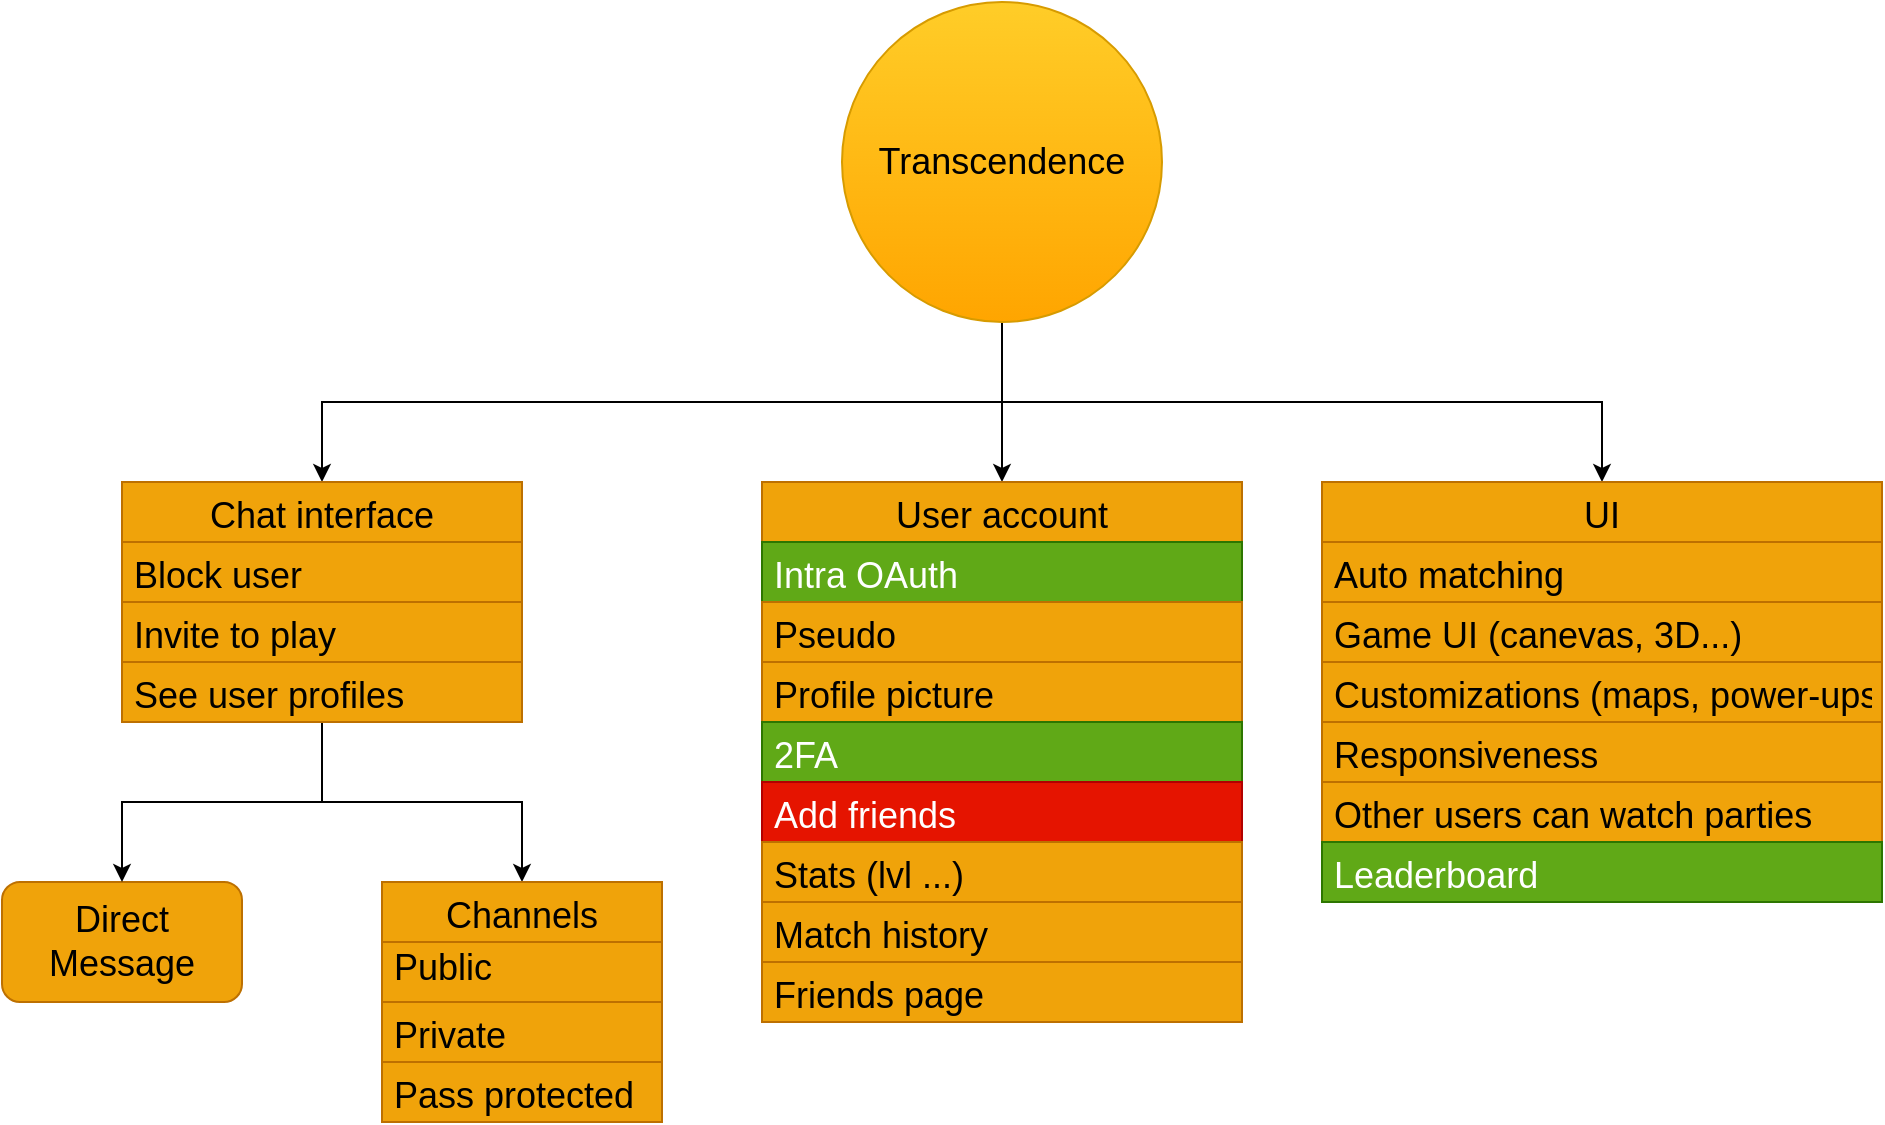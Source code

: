 <mxfile version="17.4.2" type="device"><diagram id="H6v1bpZ2FM-9dGSdOjOd" name="Page-1"><mxGraphModel dx="1268" dy="566" grid="1" gridSize="10" guides="1" tooltips="1" connect="1" arrows="1" fold="1" page="0" pageScale="1" pageWidth="850" pageHeight="1100" math="0" shadow="0"><root><mxCell id="0"/><mxCell id="1" parent="0"/><mxCell id="n9RMYj6TtVI811Dv7aZE-14" style="edgeStyle=orthogonalEdgeStyle;rounded=0;orthogonalLoop=1;jettySize=auto;html=1;fontSize=18;entryX=0.5;entryY=0;entryDx=0;entryDy=0;" parent="1" source="rqxA22tQ074tUgq13iSX-1" target="n9RMYj6TtVI811Dv7aZE-16" edge="1"><mxGeometry relative="1" as="geometry"><Array as="points"><mxPoint x="480" y="200"/><mxPoint x="140" y="200"/></Array></mxGeometry></mxCell><mxCell id="n9RMYj6TtVI811Dv7aZE-32" style="edgeStyle=orthogonalEdgeStyle;rounded=0;orthogonalLoop=1;jettySize=auto;html=1;fontSize=18;" parent="1" source="rqxA22tQ074tUgq13iSX-1" target="n9RMYj6TtVI811Dv7aZE-28" edge="1"><mxGeometry relative="1" as="geometry"/></mxCell><mxCell id="n9RMYj6TtVI811Dv7aZE-43" style="edgeStyle=orthogonalEdgeStyle;rounded=0;orthogonalLoop=1;jettySize=auto;html=1;fontSize=18;" parent="1" source="rqxA22tQ074tUgq13iSX-1" target="n9RMYj6TtVI811Dv7aZE-37" edge="1"><mxGeometry relative="1" as="geometry"><Array as="points"><mxPoint x="480" y="200"/><mxPoint x="780" y="200"/></Array></mxGeometry></mxCell><mxCell id="rqxA22tQ074tUgq13iSX-1" value="&lt;font style=&quot;font-size: 18px&quot;&gt;Transcendence&lt;/font&gt;" style="ellipse;whiteSpace=wrap;html=1;aspect=fixed;fillColor=#ffcd28;strokeColor=#d79b00;gradientColor=#ffa500;" parent="1" vertex="1"><mxGeometry x="400" width="160" height="160" as="geometry"/></mxCell><mxCell id="n9RMYj6TtVI811Dv7aZE-13" value="Direct Message" style="rounded=1;whiteSpace=wrap;html=1;fontSize=18;fillColor=#f0a30a;fontColor=#000000;strokeColor=#BD7000;" parent="1" vertex="1"><mxGeometry x="-20" y="440" width="120" height="60" as="geometry"/></mxCell><mxCell id="n9RMYj6TtVI811Dv7aZE-21" style="edgeStyle=orthogonalEdgeStyle;rounded=0;orthogonalLoop=1;jettySize=auto;html=1;fontSize=18;" parent="1" source="n9RMYj6TtVI811Dv7aZE-16" target="n9RMYj6TtVI811Dv7aZE-13" edge="1"><mxGeometry relative="1" as="geometry"/></mxCell><mxCell id="n9RMYj6TtVI811Dv7aZE-27" style="edgeStyle=orthogonalEdgeStyle;rounded=0;orthogonalLoop=1;jettySize=auto;html=1;fontSize=18;" parent="1" source="n9RMYj6TtVI811Dv7aZE-16" target="n9RMYj6TtVI811Dv7aZE-23" edge="1"><mxGeometry relative="1" as="geometry"/></mxCell><mxCell id="n9RMYj6TtVI811Dv7aZE-16" value="Chat interface" style="swimlane;fontStyle=0;childLayout=stackLayout;horizontal=1;startSize=30;horizontalStack=0;resizeParent=1;resizeParentMax=0;resizeLast=0;collapsible=1;marginBottom=0;fontSize=18;fillColor=#f0a30a;fontColor=#000000;strokeColor=#BD7000;" parent="1" vertex="1"><mxGeometry x="40" y="240" width="200" height="120" as="geometry"/></mxCell><mxCell id="n9RMYj6TtVI811Dv7aZE-17" value="Block user" style="text;strokeColor=#BD7000;fillColor=#f0a30a;align=left;verticalAlign=middle;spacingLeft=4;spacingRight=4;overflow=hidden;points=[[0,0.5],[1,0.5]];portConstraint=eastwest;rotatable=0;fontSize=18;fontColor=#000000;" parent="n9RMYj6TtVI811Dv7aZE-16" vertex="1"><mxGeometry y="30" width="200" height="30" as="geometry"/></mxCell><mxCell id="n9RMYj6TtVI811Dv7aZE-18" value="Invite to play" style="text;strokeColor=#BD7000;fillColor=#f0a30a;align=left;verticalAlign=middle;spacingLeft=4;spacingRight=4;overflow=hidden;points=[[0,0.5],[1,0.5]];portConstraint=eastwest;rotatable=0;fontSize=18;fontColor=#000000;" parent="n9RMYj6TtVI811Dv7aZE-16" vertex="1"><mxGeometry y="60" width="200" height="30" as="geometry"/></mxCell><mxCell id="n9RMYj6TtVI811Dv7aZE-19" value="See user profiles" style="text;strokeColor=#BD7000;fillColor=#f0a30a;align=left;verticalAlign=middle;spacingLeft=4;spacingRight=4;overflow=hidden;points=[[0,0.5],[1,0.5]];portConstraint=eastwest;rotatable=0;fontSize=18;fontColor=#000000;" parent="n9RMYj6TtVI811Dv7aZE-16" vertex="1"><mxGeometry y="90" width="200" height="30" as="geometry"/></mxCell><mxCell id="n9RMYj6TtVI811Dv7aZE-23" value="Channels" style="swimlane;fontStyle=0;childLayout=stackLayout;horizontal=1;startSize=30;horizontalStack=0;resizeParent=1;resizeParentMax=0;resizeLast=0;collapsible=1;marginBottom=0;fontSize=18;fillColor=#f0a30a;fontColor=#000000;strokeColor=#BD7000;" parent="1" vertex="1"><mxGeometry x="170" y="440" width="140" height="120" as="geometry"/></mxCell><mxCell id="n9RMYj6TtVI811Dv7aZE-24" value="Public&#10;" style="text;strokeColor=#BD7000;fillColor=#f0a30a;align=left;verticalAlign=middle;spacingLeft=4;spacingRight=4;overflow=hidden;points=[[0,0.5],[1,0.5]];portConstraint=eastwest;rotatable=0;fontSize=18;fontColor=#000000;" parent="n9RMYj6TtVI811Dv7aZE-23" vertex="1"><mxGeometry y="30" width="140" height="30" as="geometry"/></mxCell><mxCell id="n9RMYj6TtVI811Dv7aZE-25" value="Private" style="text;strokeColor=#BD7000;fillColor=#f0a30a;align=left;verticalAlign=middle;spacingLeft=4;spacingRight=4;overflow=hidden;points=[[0,0.5],[1,0.5]];portConstraint=eastwest;rotatable=0;fontSize=18;fontColor=#000000;" parent="n9RMYj6TtVI811Dv7aZE-23" vertex="1"><mxGeometry y="60" width="140" height="30" as="geometry"/></mxCell><mxCell id="n9RMYj6TtVI811Dv7aZE-26" value="Pass protected" style="text;strokeColor=#BD7000;fillColor=#f0a30a;align=left;verticalAlign=middle;spacingLeft=4;spacingRight=4;overflow=hidden;points=[[0,0.5],[1,0.5]];portConstraint=eastwest;rotatable=0;fontSize=18;fontColor=#000000;" parent="n9RMYj6TtVI811Dv7aZE-23" vertex="1"><mxGeometry y="90" width="140" height="30" as="geometry"/></mxCell><mxCell id="n9RMYj6TtVI811Dv7aZE-28" value="User account" style="swimlane;fontStyle=0;childLayout=stackLayout;horizontal=1;startSize=30;horizontalStack=0;resizeParent=1;resizeParentMax=0;resizeLast=0;collapsible=1;marginBottom=0;fontSize=18;fillColor=#f0a30a;fontColor=#000000;strokeColor=#BD7000;" parent="1" vertex="1"><mxGeometry x="360" y="240" width="240" height="270" as="geometry"/></mxCell><mxCell id="n9RMYj6TtVI811Dv7aZE-29" value="Intra OAuth" style="text;strokeColor=#2D7600;fillColor=#60a917;align=left;verticalAlign=middle;spacingLeft=4;spacingRight=4;overflow=hidden;points=[[0,0.5],[1,0.5]];portConstraint=eastwest;rotatable=0;fontSize=18;fontColor=#ffffff;" parent="n9RMYj6TtVI811Dv7aZE-28" vertex="1"><mxGeometry y="30" width="240" height="30" as="geometry"/></mxCell><mxCell id="n9RMYj6TtVI811Dv7aZE-30" value="Pseudo" style="text;strokeColor=#BD7000;fillColor=#f0a30a;align=left;verticalAlign=middle;spacingLeft=4;spacingRight=4;overflow=hidden;points=[[0,0.5],[1,0.5]];portConstraint=eastwest;rotatable=0;fontSize=18;fontColor=#000000;" parent="n9RMYj6TtVI811Dv7aZE-28" vertex="1"><mxGeometry y="60" width="240" height="30" as="geometry"/></mxCell><mxCell id="n9RMYj6TtVI811Dv7aZE-31" value="Profile picture" style="text;strokeColor=#BD7000;fillColor=#f0a30a;align=left;verticalAlign=middle;spacingLeft=4;spacingRight=4;overflow=hidden;points=[[0,0.5],[1,0.5]];portConstraint=eastwest;rotatable=0;fontSize=18;fontColor=#000000;" parent="n9RMYj6TtVI811Dv7aZE-28" vertex="1"><mxGeometry y="90" width="240" height="30" as="geometry"/></mxCell><mxCell id="n9RMYj6TtVI811Dv7aZE-33" value="2FA" style="text;strokeColor=#2D7600;fillColor=#60a917;align=left;verticalAlign=middle;spacingLeft=4;spacingRight=4;overflow=hidden;points=[[0,0.5],[1,0.5]];portConstraint=eastwest;rotatable=0;fontSize=18;fontColor=#ffffff;" parent="n9RMYj6TtVI811Dv7aZE-28" vertex="1"><mxGeometry y="120" width="240" height="30" as="geometry"/></mxCell><mxCell id="n9RMYj6TtVI811Dv7aZE-34" value="Add friends" style="text;strokeColor=#B20000;fillColor=#e51400;align=left;verticalAlign=middle;spacingLeft=4;spacingRight=4;overflow=hidden;points=[[0,0.5],[1,0.5]];portConstraint=eastwest;rotatable=0;fontSize=18;fontColor=#ffffff;" parent="n9RMYj6TtVI811Dv7aZE-28" vertex="1"><mxGeometry y="150" width="240" height="30" as="geometry"/></mxCell><mxCell id="n9RMYj6TtVI811Dv7aZE-35" value="Stats (lvl ...)" style="text;strokeColor=#BD7000;fillColor=#f0a30a;align=left;verticalAlign=middle;spacingLeft=4;spacingRight=4;overflow=hidden;points=[[0,0.5],[1,0.5]];portConstraint=eastwest;rotatable=0;fontSize=18;fontColor=#000000;" parent="n9RMYj6TtVI811Dv7aZE-28" vertex="1"><mxGeometry y="180" width="240" height="30" as="geometry"/></mxCell><mxCell id="n9RMYj6TtVI811Dv7aZE-36" value="Match history" style="text;strokeColor=#BD7000;fillColor=#f0a30a;align=left;verticalAlign=middle;spacingLeft=4;spacingRight=4;overflow=hidden;points=[[0,0.5],[1,0.5]];portConstraint=eastwest;rotatable=0;fontSize=18;fontColor=#000000;" parent="n9RMYj6TtVI811Dv7aZE-28" vertex="1"><mxGeometry y="210" width="240" height="30" as="geometry"/></mxCell><mxCell id="nKcnkPBu6hasXPv8YYb3-3" value="Friends page" style="text;strokeColor=#BD7000;fillColor=#f0a30a;align=left;verticalAlign=middle;spacingLeft=4;spacingRight=4;overflow=hidden;points=[[0,0.5],[1,0.5]];portConstraint=eastwest;rotatable=0;fontSize=18;fontColor=#000000;" vertex="1" parent="n9RMYj6TtVI811Dv7aZE-28"><mxGeometry y="240" width="240" height="30" as="geometry"/></mxCell><mxCell id="n9RMYj6TtVI811Dv7aZE-37" value="UI" style="swimlane;fontStyle=0;childLayout=stackLayout;horizontal=1;startSize=30;horizontalStack=0;resizeParent=1;resizeParentMax=0;resizeLast=0;collapsible=1;marginBottom=0;fontSize=18;fillColor=#f0a30a;fontColor=#000000;strokeColor=#BD7000;" parent="1" vertex="1"><mxGeometry x="640" y="240" width="280" height="210" as="geometry"/></mxCell><mxCell id="n9RMYj6TtVI811Dv7aZE-38" value="Auto matching" style="text;strokeColor=#BD7000;fillColor=#f0a30a;align=left;verticalAlign=middle;spacingLeft=4;spacingRight=4;overflow=hidden;points=[[0,0.5],[1,0.5]];portConstraint=eastwest;rotatable=0;fontSize=18;fontColor=#000000;" parent="n9RMYj6TtVI811Dv7aZE-37" vertex="1"><mxGeometry y="30" width="280" height="30" as="geometry"/></mxCell><mxCell id="n9RMYj6TtVI811Dv7aZE-39" value="Game UI (canevas, 3D...)" style="text;strokeColor=#BD7000;fillColor=#f0a30a;align=left;verticalAlign=middle;spacingLeft=4;spacingRight=4;overflow=hidden;points=[[0,0.5],[1,0.5]];portConstraint=eastwest;rotatable=0;fontSize=18;fontColor=#000000;" parent="n9RMYj6TtVI811Dv7aZE-37" vertex="1"><mxGeometry y="60" width="280" height="30" as="geometry"/></mxCell><mxCell id="n9RMYj6TtVI811Dv7aZE-40" value="Customizations (maps, power-ups ...)" style="text;strokeColor=#BD7000;fillColor=#f0a30a;align=left;verticalAlign=middle;spacingLeft=4;spacingRight=4;overflow=hidden;points=[[0,0.5],[1,0.5]];portConstraint=eastwest;rotatable=0;fontSize=18;fontColor=#000000;" parent="n9RMYj6TtVI811Dv7aZE-37" vertex="1"><mxGeometry y="90" width="280" height="30" as="geometry"/></mxCell><mxCell id="n9RMYj6TtVI811Dv7aZE-41" value="Responsiveness" style="text;strokeColor=#BD7000;fillColor=#f0a30a;align=left;verticalAlign=middle;spacingLeft=4;spacingRight=4;overflow=hidden;points=[[0,0.5],[1,0.5]];portConstraint=eastwest;rotatable=0;fontSize=18;fontColor=#000000;" parent="n9RMYj6TtVI811Dv7aZE-37" vertex="1"><mxGeometry y="120" width="280" height="30" as="geometry"/></mxCell><mxCell id="n9RMYj6TtVI811Dv7aZE-42" value="Other users can watch parties" style="text;strokeColor=#BD7000;fillColor=#f0a30a;align=left;verticalAlign=middle;spacingLeft=4;spacingRight=4;overflow=hidden;points=[[0,0.5],[1,0.5]];portConstraint=eastwest;rotatable=0;fontSize=18;fontColor=#000000;" parent="n9RMYj6TtVI811Dv7aZE-37" vertex="1"><mxGeometry y="150" width="280" height="30" as="geometry"/></mxCell><mxCell id="fR1oW-KOn1euymgGWohk-1" value="Leaderboard" style="text;strokeColor=#2D7600;fillColor=#60a917;align=left;verticalAlign=middle;spacingLeft=4;spacingRight=4;overflow=hidden;points=[[0,0.5],[1,0.5]];portConstraint=eastwest;rotatable=0;fontSize=18;fontColor=#ffffff;" parent="n9RMYj6TtVI811Dv7aZE-37" vertex="1"><mxGeometry y="180" width="280" height="30" as="geometry"/></mxCell></root></mxGraphModel></diagram></mxfile>